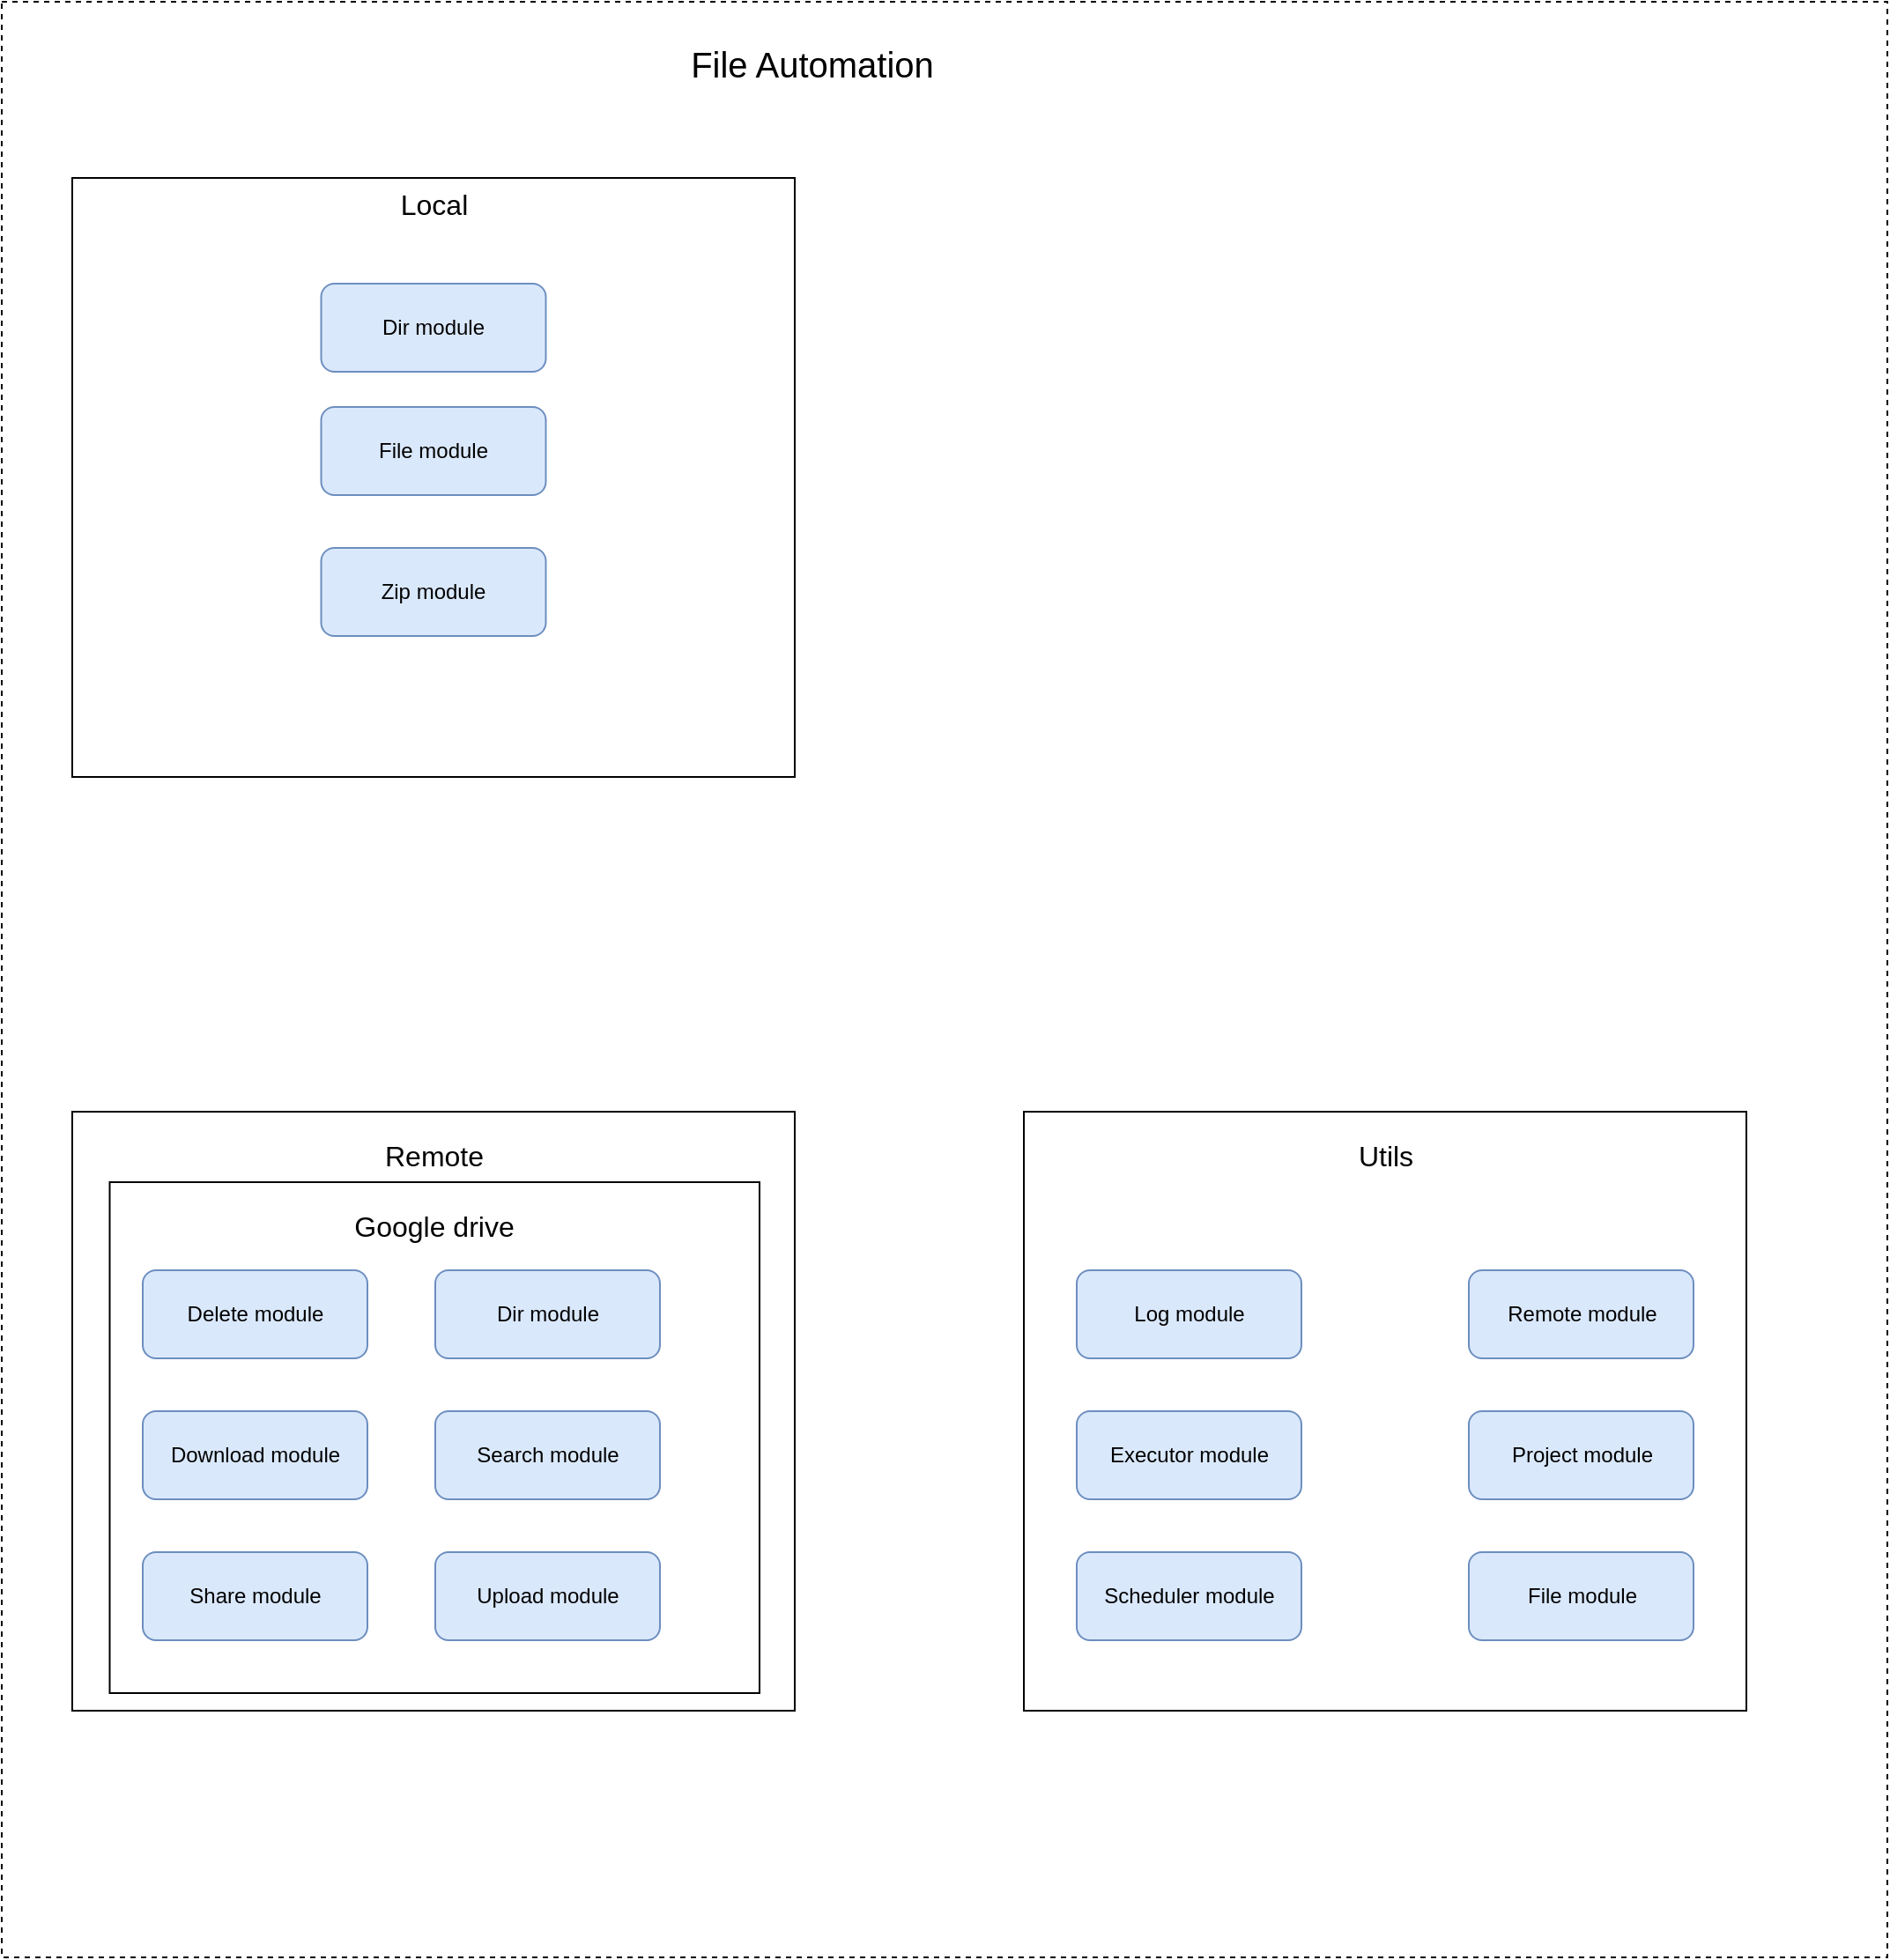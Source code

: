 <mxfile version="21.6.2" type="google">
  <diagram name="第 1 页" id="Jpz3dCIcWTPvWLjc5otT">
    <mxGraphModel grid="1" page="1" gridSize="10" guides="1" tooltips="1" connect="1" arrows="1" fold="1" pageScale="1" pageWidth="827" pageHeight="1169" math="0" shadow="0">
      <root>
        <mxCell id="0" />
        <mxCell id="1" parent="0" />
        <mxCell id="u5LzlINuKhh52FWJw6I0-1" value="" style="rounded=0;whiteSpace=wrap;html=1;dashed=1;" vertex="1" parent="1">
          <mxGeometry x="40" y="30" width="1070" height="1110" as="geometry" />
        </mxCell>
        <mxCell id="u5LzlINuKhh52FWJw6I0-2" value="File Automation" style="text;html=1;strokeColor=none;fillColor=none;align=center;verticalAlign=middle;whiteSpace=wrap;rounded=0;fontSize=20;" vertex="1" parent="1">
          <mxGeometry x="405" y="50" width="190" height="30" as="geometry" />
        </mxCell>
        <mxCell id="u5LzlINuKhh52FWJw6I0-3" value="" style="rounded=0;whiteSpace=wrap;html=1;" vertex="1" parent="1">
          <mxGeometry x="80" y="130" width="410" height="340" as="geometry" />
        </mxCell>
        <mxCell id="u5LzlINuKhh52FWJw6I0-4" value="" style="rounded=0;whiteSpace=wrap;html=1;" vertex="1" parent="1">
          <mxGeometry x="80" y="660" width="410" height="340" as="geometry" />
        </mxCell>
        <mxCell id="u5LzlINuKhh52FWJw6I0-5" value="Local" style="text;html=1;strokeColor=none;fillColor=none;align=center;verticalAlign=middle;whiteSpace=wrap;rounded=0;fontSize=16;" vertex="1" parent="1">
          <mxGeometry x="237.5" y="130" width="95" height="30" as="geometry" />
        </mxCell>
        <mxCell id="u5LzlINuKhh52FWJw6I0-6" value="Remote" style="text;html=1;strokeColor=none;fillColor=none;align=center;verticalAlign=middle;whiteSpace=wrap;rounded=0;fontSize=16;" vertex="1" parent="1">
          <mxGeometry x="237.5" y="670" width="95" height="30" as="geometry" />
        </mxCell>
        <mxCell id="u5LzlINuKhh52FWJw6I0-7" value="" style="rounded=0;whiteSpace=wrap;html=1;" vertex="1" parent="1">
          <mxGeometry x="620" y="660" width="410" height="340" as="geometry" />
        </mxCell>
        <mxCell id="u5LzlINuKhh52FWJw6I0-8" value="Utils" style="text;html=1;strokeColor=none;fillColor=none;align=center;verticalAlign=middle;whiteSpace=wrap;rounded=0;fontSize=16;" vertex="1" parent="1">
          <mxGeometry x="777.5" y="670" width="95" height="30" as="geometry" />
        </mxCell>
        <mxCell id="u5LzlINuKhh52FWJw6I0-9" value="Dir module" style="rounded=1;whiteSpace=wrap;html=1;fillColor=#dae8fc;strokeColor=#6c8ebf;" vertex="1" parent="1">
          <mxGeometry x="221.25" y="190" width="127.5" height="50" as="geometry" />
        </mxCell>
        <mxCell id="u5LzlINuKhh52FWJw6I0-10" value="File module" style="rounded=1;whiteSpace=wrap;html=1;fillColor=#dae8fc;strokeColor=#6c8ebf;" vertex="1" parent="1">
          <mxGeometry x="221.25" y="260" width="127.5" height="50" as="geometry" />
        </mxCell>
        <mxCell id="u5LzlINuKhh52FWJw6I0-11" value="Zip module" style="rounded=1;whiteSpace=wrap;html=1;fillColor=#dae8fc;strokeColor=#6c8ebf;" vertex="1" parent="1">
          <mxGeometry x="221.25" y="340" width="127.5" height="50" as="geometry" />
        </mxCell>
        <mxCell id="u5LzlINuKhh52FWJw6I0-12" value="" style="rounded=0;whiteSpace=wrap;html=1;" vertex="1" parent="1">
          <mxGeometry x="101.25" y="700" width="368.75" height="290" as="geometry" />
        </mxCell>
        <mxCell id="u5LzlINuKhh52FWJw6I0-13" value="Google drive" style="text;html=1;strokeColor=none;fillColor=none;align=center;verticalAlign=middle;whiteSpace=wrap;rounded=0;fontSize=16;" vertex="1" parent="1">
          <mxGeometry x="237.5" y="710" width="95" height="30" as="geometry" />
        </mxCell>
        <mxCell id="u5LzlINuKhh52FWJw6I0-14" value="Delete module" style="rounded=1;whiteSpace=wrap;html=1;fillColor=#dae8fc;strokeColor=#6c8ebf;" vertex="1" parent="1">
          <mxGeometry x="120" y="750" width="127.5" height="50" as="geometry" />
        </mxCell>
        <mxCell id="u5LzlINuKhh52FWJw6I0-15" value="Dir module" style="rounded=1;whiteSpace=wrap;html=1;fillColor=#dae8fc;strokeColor=#6c8ebf;" vertex="1" parent="1">
          <mxGeometry x="286" y="750" width="127.5" height="50" as="geometry" />
        </mxCell>
        <mxCell id="u5LzlINuKhh52FWJw6I0-16" value="Download module" style="rounded=1;whiteSpace=wrap;html=1;fillColor=#dae8fc;strokeColor=#6c8ebf;" vertex="1" parent="1">
          <mxGeometry x="120" y="830" width="127.5" height="50" as="geometry" />
        </mxCell>
        <mxCell id="u5LzlINuKhh52FWJw6I0-17" value="Search module" style="rounded=1;whiteSpace=wrap;html=1;fillColor=#dae8fc;strokeColor=#6c8ebf;" vertex="1" parent="1">
          <mxGeometry x="286" y="830" width="127.5" height="50" as="geometry" />
        </mxCell>
        <mxCell id="u5LzlINuKhh52FWJw6I0-18" value="Share module" style="rounded=1;whiteSpace=wrap;html=1;fillColor=#dae8fc;strokeColor=#6c8ebf;" vertex="1" parent="1">
          <mxGeometry x="120" y="910" width="127.5" height="50" as="geometry" />
        </mxCell>
        <mxCell id="u5LzlINuKhh52FWJw6I0-19" value="Upload module" style="rounded=1;whiteSpace=wrap;html=1;fillColor=#dae8fc;strokeColor=#6c8ebf;" vertex="1" parent="1">
          <mxGeometry x="286" y="910" width="127.5" height="50" as="geometry" />
        </mxCell>
        <mxCell id="u5LzlINuKhh52FWJw6I0-20" value="Log module" style="rounded=1;whiteSpace=wrap;html=1;fillColor=#dae8fc;strokeColor=#6c8ebf;" vertex="1" parent="1">
          <mxGeometry x="650" y="750" width="127.5" height="50" as="geometry" />
        </mxCell>
        <mxCell id="u5LzlINuKhh52FWJw6I0-21" value="Remote module" style="rounded=1;whiteSpace=wrap;html=1;fillColor=#dae8fc;strokeColor=#6c8ebf;" vertex="1" parent="1">
          <mxGeometry x="872.5" y="750" width="127.5" height="50" as="geometry" />
        </mxCell>
        <mxCell id="u5LzlINuKhh52FWJw6I0-22" value="Executor module" style="rounded=1;whiteSpace=wrap;html=1;fillColor=#dae8fc;strokeColor=#6c8ebf;" vertex="1" parent="1">
          <mxGeometry x="650" y="830" width="127.5" height="50" as="geometry" />
        </mxCell>
        <mxCell id="u5LzlINuKhh52FWJw6I0-23" value="Project module" style="rounded=1;whiteSpace=wrap;html=1;fillColor=#dae8fc;strokeColor=#6c8ebf;" vertex="1" parent="1">
          <mxGeometry x="872.5" y="830" width="127.5" height="50" as="geometry" />
        </mxCell>
        <mxCell id="u5LzlINuKhh52FWJw6I0-25" value="Scheduler module" style="rounded=1;whiteSpace=wrap;html=1;fillColor=#dae8fc;strokeColor=#6c8ebf;" vertex="1" parent="1">
          <mxGeometry x="650" y="910" width="127.5" height="50" as="geometry" />
        </mxCell>
        <mxCell id="u5LzlINuKhh52FWJw6I0-27" value="File module" style="rounded=1;whiteSpace=wrap;html=1;fillColor=#dae8fc;strokeColor=#6c8ebf;" vertex="1" parent="1">
          <mxGeometry x="872.5" y="910" width="127.5" height="50" as="geometry" />
        </mxCell>
      </root>
    </mxGraphModel>
  </diagram>
</mxfile>
